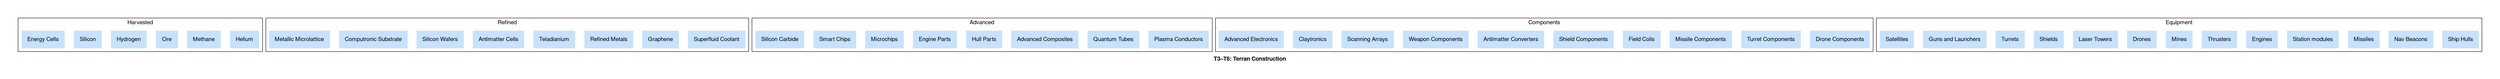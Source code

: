 graph "X4 Economy" {
	compound=true fontname="Helvetica,Arial,sans-serif"
	label=<<b>T3–T6: Terran Construction</b>>
	graph [nodesep=0.3 pad=0.5 ranksep=2]
	node [color=slategray1 fontname="Helvetica,Arial,sans-serif" margin=0.2 penwidth=0 shape=record style=filled]
	edge [fontname="Helvetica,Arial,sans-serif" penwidth=2.5]
	subgraph 0 {
		cluster=true label=Harvested
		Helium [colour=lightsteelblue2 shape=box]
		Methane [colour=lightsteelblue2 shape=box]
		Ore [colour=lightsteelblue2 shape=box]
		Hydrogen [colour=lightsteelblue2 shape=box]
		Silicon [colour=lightsteelblue2 shape=box]
		"Energy Cells" [colour=lightsteelblue2 shape=box]
	}
	subgraph 3 {
		cluster=true label=Refined
		"Superfluid Coolant" [colour=lightsteelblue2 shape=box]
		Graphene [colour=lightsteelblue2 shape=box]
		"Refined Metals" [colour=lightsteelblue2 shape=box]
		Teladianium [colour=lightsteelblue2 shape=box]
		"Antimatter Cells" [colour=lightsteelblue2 shape=box]
		"Silicon Wafers" [colour=lightsteelblue2 shape=box]
		"Computronic Substrate" [colour=lightsteelblue2 shape=box]
		"Metallic Microlattice" [colour=lightsteelblue2 shape=box]
	}
	subgraph 4 {
		cluster=true label=Advanced
		"Plasma Conductors" [colour=lightsteelblue2 shape=box]
		"Quantum Tubes" [colour=lightsteelblue2 shape=box]
		"Advanced Composites" [colour=lightsteelblue2 shape=box]
		"Hull Parts" [colour=lightsteelblue2 shape=box]
		"Engine Parts" [colour=lightsteelblue2 shape=box]
		Microchips [colour=lightsteelblue2 shape=box]
		"Smart Chips" [colour=lightsteelblue2 shape=box]
		"Silicon Carbide" [colour=lightsteelblue2 shape=box]
	}
	subgraph 5 {
		cluster=true label=Components
		"Drone Components" [colour=lightsteelblue2 shape=box]
		"Turret Components" [colour=lightsteelblue2 shape=box]
		"Missile Components" [colour=lightsteelblue2 shape=box]
		"Field Coils" [colour=lightsteelblue2 shape=box]
		"Shield Components" [colour=lightsteelblue2 shape=box]
		"Antimatter Converters" [colour=lightsteelblue2 shape=box]
		"Weapon Components" [colour=lightsteelblue2 shape=box]
		"Scanning Arrays" [colour=orange1 shape=box]
		Claytronics [colour=lightsteelblue2 shape=box]
		"Advanced Electronics" [colour=lightsteelblue2 shape=box]
	}
	subgraph 6 {
		cluster=true label=Equipment
		"Ship Hulls" [colour=lightsteelblue2 shape=box]
		"Nav Beacons" [colour=lightsteelblue2 shape=box]
		Missiles [colour=lightsteelblue2 shape=box]
		"Station modules" [colour=hotpink1 shape=box]
		Engines [colour=hotpink1 shape=box]
		Thrusters [colour=hotpink1 shape=box]
		Mines [colour=lightsteelblue2 shape=box]
		Drones [colour=lightsteelblue2 shape=box]
		"Laser Towers" [colour=lightsteelblue2 shape=box]
		Shields [colour=hotpink1 shape=box]
		Turrets [colour=hotpink1 shape=box]
		"Guns and Launchers" [colour=hotpink1 shape=box]
		Satellites [colour=lightsteelblue2 shape=box]
	}
}
